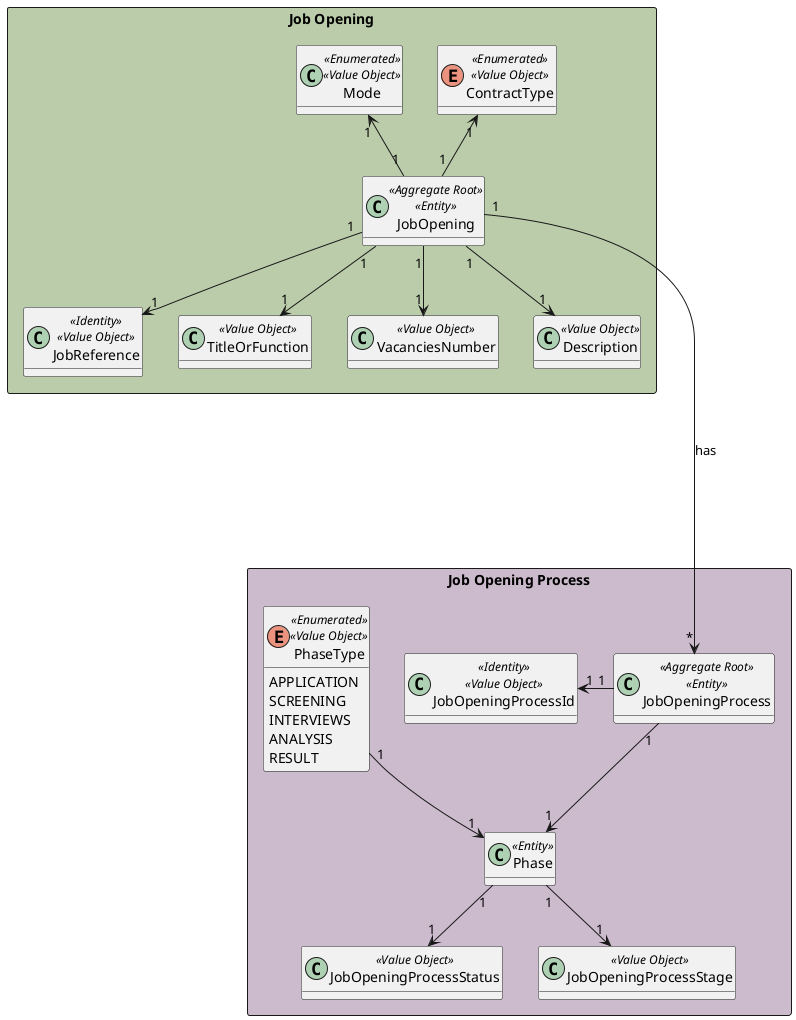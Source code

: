 @startuml
'https://plantuml.com/class-diagram

hide methods
'skinparam linetype ortho










rectangle "Job Opening" #bbccaa {

    class JobOpening<<Aggregate Root>><<Entity>>{}

    class JobReference<<Identity>><<Value Object>>{}

    class TitleOrFunction<<Value Object>>{}

    enum ContractType<<Enumerated>><<Value Object>>{}

    class Mode<<Enumerated>><<Value Object>>{}


    class VacanciesNumber<<Value Object>>{}

    class Description<<Value Object>>{}

    ''Maybe go to Interview Model

}


rectangle "Job Opening Process" #ccbbcc{
    class JobOpeningProcess<<Aggregate Root>><<Entity>>{}
    class JobOpeningProcessId<<Identity>><<Value Object>>{}
    class JobOpeningProcessStatus<<Value Object>>{}
    class JobOpeningProcessStage<<Value Object>>{}
    class Phase<<Entity>>{
        }
    enum PhaseType<<Enumerated>><<Value Object>>{
        APPLICATION
        SCREENING
        INTERVIEWS
        ANALYSIS
        RESULT
    }
}






JobReference "1" <-up- "1" JobOpening
TitleOrFunction "1" <-up- "1" JobOpening
ContractType "1" <-- "1" JobOpening
Mode "1" <-- "1" JobOpening
Description "1" <-up- "1" JobOpening
VacanciesNumber "1" <-up- "1" JobOpening




JobOpeningProcess "1" -left-> "1" JobOpeningProcessId
JobOpening "1" -----> "*" JobOpeningProcess : has
Phase "1" --> "1" JobOpeningProcessStatus
Phase "1" --> "1" JobOpeningProcessStage
JobOpeningProcess "1" --> "1" Phase

PhaseType "1" -down-> "1" Phase


''InterviewModel "1" -left-> "1" InterviewModelName : has
''InterviewModel "1" -down--> "*" Question : contains
''Question <|-- InterviewModel : belongs to











@enduml